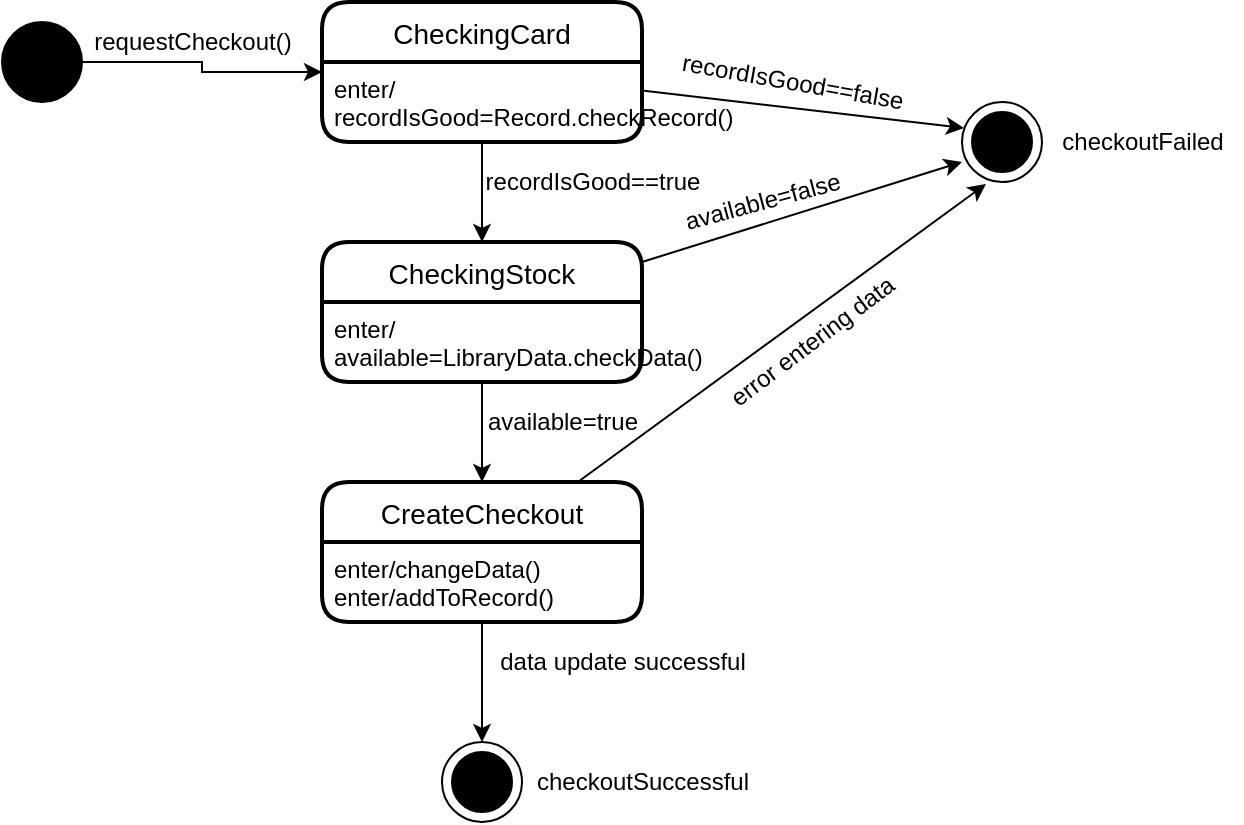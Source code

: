 <mxfile version="16.6.4" type="device"><diagram id="SsGfyFtJYB0q2LE6cJIW" name="Page-1"><mxGraphModel dx="946" dy="542" grid="1" gridSize="10" guides="1" tooltips="1" connect="1" arrows="1" fold="1" page="1" pageScale="1" pageWidth="850" pageHeight="1100" math="0" shadow="0"><root><mxCell id="0"/><mxCell id="1" parent="0"/><mxCell id="UhMQWsQvg29ticmOn-Jo-22" style="edgeStyle=orthogonalEdgeStyle;rounded=0;orthogonalLoop=1;jettySize=auto;html=1;exitX=1;exitY=0.5;exitDx=0;exitDy=0;" edge="1" parent="1" source="UhMQWsQvg29ticmOn-Jo-1" target="UhMQWsQvg29ticmOn-Jo-5"><mxGeometry relative="1" as="geometry"/></mxCell><mxCell id="UhMQWsQvg29ticmOn-Jo-1" value="" style="ellipse;whiteSpace=wrap;html=1;aspect=fixed;fillColor=#000000;" vertex="1" parent="1"><mxGeometry x="80" y="120" width="40" height="40" as="geometry"/></mxCell><mxCell id="UhMQWsQvg29ticmOn-Jo-5" value="CheckingCard" style="swimlane;childLayout=stackLayout;horizontal=1;startSize=30;horizontalStack=0;rounded=1;fontSize=14;fontStyle=0;strokeWidth=2;resizeParent=0;resizeLast=1;shadow=0;dashed=0;align=center;" vertex="1" parent="1"><mxGeometry x="240" y="110" width="160" height="70" as="geometry"/></mxCell><mxCell id="UhMQWsQvg29ticmOn-Jo-6" value="enter/&#10;recordIsGood=Record.checkRecord()" style="align=left;strokeColor=none;fillColor=none;spacingLeft=4;fontSize=12;verticalAlign=top;resizable=0;rotatable=0;part=1;" vertex="1" parent="UhMQWsQvg29ticmOn-Jo-5"><mxGeometry y="30" width="160" height="40" as="geometry"/></mxCell><mxCell id="UhMQWsQvg29ticmOn-Jo-7" style="edgeStyle=orthogonalEdgeStyle;rounded=0;orthogonalLoop=1;jettySize=auto;html=1;exitX=0.5;exitY=1;exitDx=0;exitDy=0;" edge="1" parent="UhMQWsQvg29ticmOn-Jo-5" source="UhMQWsQvg29ticmOn-Jo-6" target="UhMQWsQvg29ticmOn-Jo-6"><mxGeometry relative="1" as="geometry"/></mxCell><mxCell id="UhMQWsQvg29ticmOn-Jo-9" value="CheckingStock" style="swimlane;childLayout=stackLayout;horizontal=1;startSize=30;horizontalStack=0;rounded=1;fontSize=14;fontStyle=0;strokeWidth=2;resizeParent=0;resizeLast=1;shadow=0;dashed=0;align=center;" vertex="1" parent="1"><mxGeometry x="240" y="230" width="160" height="70" as="geometry"/></mxCell><mxCell id="UhMQWsQvg29ticmOn-Jo-10" value="enter/&#10;available=LibraryData.checkData()" style="align=left;strokeColor=none;fillColor=none;spacingLeft=4;fontSize=12;verticalAlign=top;resizable=0;rotatable=0;part=1;" vertex="1" parent="UhMQWsQvg29ticmOn-Jo-9"><mxGeometry y="30" width="160" height="40" as="geometry"/></mxCell><mxCell id="UhMQWsQvg29ticmOn-Jo-11" value="CreateCheckout" style="swimlane;childLayout=stackLayout;horizontal=1;startSize=30;horizontalStack=0;rounded=1;fontSize=14;fontStyle=0;strokeWidth=2;resizeParent=0;resizeLast=1;shadow=0;dashed=0;align=center;" vertex="1" parent="1"><mxGeometry x="240" y="350" width="160" height="70" as="geometry"/></mxCell><mxCell id="UhMQWsQvg29ticmOn-Jo-12" value="enter/changeData()&#10;enter/addToRecord()" style="align=left;strokeColor=none;fillColor=none;spacingLeft=4;fontSize=12;verticalAlign=top;resizable=0;rotatable=0;part=1;" vertex="1" parent="UhMQWsQvg29ticmOn-Jo-11"><mxGeometry y="30" width="160" height="40" as="geometry"/></mxCell><mxCell id="UhMQWsQvg29ticmOn-Jo-16" value="" style="group" vertex="1" connectable="0" parent="1"><mxGeometry x="300" y="480" width="40" height="40" as="geometry"/></mxCell><mxCell id="UhMQWsQvg29ticmOn-Jo-14" value="" style="ellipse;whiteSpace=wrap;html=1;aspect=fixed;fillColor=#FFFFFF;" vertex="1" parent="UhMQWsQvg29ticmOn-Jo-16"><mxGeometry width="40" height="40" as="geometry"/></mxCell><mxCell id="UhMQWsQvg29ticmOn-Jo-15" value="" style="ellipse;whiteSpace=wrap;html=1;aspect=fixed;fillColor=#000000;" vertex="1" parent="UhMQWsQvg29ticmOn-Jo-16"><mxGeometry x="5" y="5" width="30" height="30" as="geometry"/></mxCell><mxCell id="UhMQWsQvg29ticmOn-Jo-19" value="" style="group" vertex="1" connectable="0" parent="1"><mxGeometry x="560" y="160" width="40" height="40" as="geometry"/></mxCell><mxCell id="UhMQWsQvg29ticmOn-Jo-20" value="" style="ellipse;whiteSpace=wrap;html=1;aspect=fixed;fillColor=#FFFFFF;" vertex="1" parent="UhMQWsQvg29ticmOn-Jo-19"><mxGeometry width="40" height="40" as="geometry"/></mxCell><mxCell id="UhMQWsQvg29ticmOn-Jo-21" value="" style="ellipse;whiteSpace=wrap;html=1;aspect=fixed;fillColor=#000000;" vertex="1" parent="UhMQWsQvg29ticmOn-Jo-19"><mxGeometry x="5" y="5" width="30" height="30" as="geometry"/></mxCell><mxCell id="UhMQWsQvg29ticmOn-Jo-23" style="edgeStyle=orthogonalEdgeStyle;rounded=0;orthogonalLoop=1;jettySize=auto;html=1;exitX=0.5;exitY=1;exitDx=0;exitDy=0;entryX=0.5;entryY=0;entryDx=0;entryDy=0;" edge="1" parent="1" source="UhMQWsQvg29ticmOn-Jo-6" target="UhMQWsQvg29ticmOn-Jo-9"><mxGeometry relative="1" as="geometry"/></mxCell><mxCell id="UhMQWsQvg29ticmOn-Jo-24" style="edgeStyle=orthogonalEdgeStyle;rounded=0;orthogonalLoop=1;jettySize=auto;html=1;exitX=0.5;exitY=1;exitDx=0;exitDy=0;entryX=0.5;entryY=0;entryDx=0;entryDy=0;" edge="1" parent="1" source="UhMQWsQvg29ticmOn-Jo-10" target="UhMQWsQvg29ticmOn-Jo-11"><mxGeometry relative="1" as="geometry"/></mxCell><mxCell id="UhMQWsQvg29ticmOn-Jo-25" style="edgeStyle=orthogonalEdgeStyle;rounded=0;orthogonalLoop=1;jettySize=auto;html=1;exitX=0.5;exitY=1;exitDx=0;exitDy=0;entryX=0.5;entryY=0;entryDx=0;entryDy=0;" edge="1" parent="1" source="UhMQWsQvg29ticmOn-Jo-12" target="UhMQWsQvg29ticmOn-Jo-14"><mxGeometry relative="1" as="geometry"><mxPoint x="320" y="470" as="targetPoint"/></mxGeometry></mxCell><mxCell id="UhMQWsQvg29ticmOn-Jo-27" value="recordIsGood==true" style="text;html=1;align=center;verticalAlign=middle;resizable=0;points=[];autosize=1;strokeColor=none;fillColor=none;" vertex="1" parent="1"><mxGeometry x="315" y="190" width="120" height="20" as="geometry"/></mxCell><mxCell id="UhMQWsQvg29ticmOn-Jo-29" value="recordIsGood==false" style="text;html=1;align=center;verticalAlign=middle;resizable=0;points=[];autosize=1;strokeColor=none;fillColor=none;rotation=10;" vertex="1" parent="1"><mxGeometry x="410" y="140" width="130" height="20" as="geometry"/></mxCell><mxCell id="UhMQWsQvg29ticmOn-Jo-30" value="available=true" style="text;html=1;align=center;verticalAlign=middle;resizable=0;points=[];autosize=1;strokeColor=none;fillColor=none;" vertex="1" parent="1"><mxGeometry x="315" y="310" width="90" height="20" as="geometry"/></mxCell><mxCell id="UhMQWsQvg29ticmOn-Jo-31" value="data update successful" style="text;html=1;align=center;verticalAlign=middle;resizable=0;points=[];autosize=1;strokeColor=none;fillColor=none;" vertex="1" parent="1"><mxGeometry x="320" y="430" width="140" height="20" as="geometry"/></mxCell><mxCell id="UhMQWsQvg29ticmOn-Jo-32" value="" style="endArrow=classic;html=1;rounded=0;entryX=0;entryY=0.75;entryDx=0;entryDy=0;entryPerimeter=0;" edge="1" parent="1" source="UhMQWsQvg29ticmOn-Jo-9" target="UhMQWsQvg29ticmOn-Jo-20"><mxGeometry width="50" height="50" relative="1" as="geometry"><mxPoint x="420" y="270" as="sourcePoint"/><mxPoint x="470" y="220" as="targetPoint"/></mxGeometry></mxCell><mxCell id="UhMQWsQvg29ticmOn-Jo-33" value="" style="endArrow=classic;html=1;rounded=0;entryX=0.025;entryY=0.325;entryDx=0;entryDy=0;entryPerimeter=0;" edge="1" parent="1" source="UhMQWsQvg29ticmOn-Jo-5" target="UhMQWsQvg29ticmOn-Jo-20"><mxGeometry width="50" height="50" relative="1" as="geometry"><mxPoint x="460" y="240" as="sourcePoint"/><mxPoint x="510" y="190" as="targetPoint"/></mxGeometry></mxCell><mxCell id="UhMQWsQvg29ticmOn-Jo-34" value="checkoutFailed" style="text;html=1;align=center;verticalAlign=middle;resizable=0;points=[];autosize=1;strokeColor=none;fillColor=none;" vertex="1" parent="1"><mxGeometry x="600" y="170" width="100" height="20" as="geometry"/></mxCell><mxCell id="UhMQWsQvg29ticmOn-Jo-35" value="available=false" style="text;html=1;align=center;verticalAlign=middle;resizable=0;points=[];autosize=1;strokeColor=none;fillColor=none;rotation=-15;" vertex="1" parent="1"><mxGeometry x="410" y="200" width="100" height="20" as="geometry"/></mxCell><mxCell id="UhMQWsQvg29ticmOn-Jo-36" value="" style="endArrow=classic;html=1;rounded=0;entryX=0.3;entryY=1.025;entryDx=0;entryDy=0;entryPerimeter=0;" edge="1" parent="1" source="UhMQWsQvg29ticmOn-Jo-11" target="UhMQWsQvg29ticmOn-Jo-20"><mxGeometry width="50" height="50" relative="1" as="geometry"><mxPoint x="490" y="310" as="sourcePoint"/><mxPoint x="540" y="260" as="targetPoint"/></mxGeometry></mxCell><mxCell id="UhMQWsQvg29ticmOn-Jo-37" value="error entering data" style="text;html=1;align=center;verticalAlign=middle;resizable=0;points=[];autosize=1;strokeColor=none;fillColor=none;rotation=-37;" vertex="1" parent="1"><mxGeometry x="430" y="270" width="110" height="20" as="geometry"/></mxCell><mxCell id="UhMQWsQvg29ticmOn-Jo-38" value="checkoutSuccessful" style="text;html=1;align=center;verticalAlign=middle;resizable=0;points=[];autosize=1;strokeColor=none;fillColor=none;" vertex="1" parent="1"><mxGeometry x="340" y="490" width="120" height="20" as="geometry"/></mxCell><mxCell id="UhMQWsQvg29ticmOn-Jo-39" value="requestCheckout()" style="text;html=1;align=center;verticalAlign=middle;resizable=0;points=[];autosize=1;strokeColor=none;fillColor=none;" vertex="1" parent="1"><mxGeometry x="120" y="120" width="110" height="20" as="geometry"/></mxCell></root></mxGraphModel></diagram></mxfile>